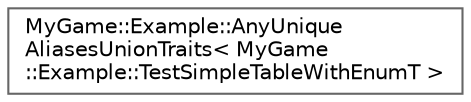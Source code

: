 digraph "Graphical Class Hierarchy"
{
 // LATEX_PDF_SIZE
  bgcolor="transparent";
  edge [fontname=Helvetica,fontsize=10,labelfontname=Helvetica,labelfontsize=10];
  node [fontname=Helvetica,fontsize=10,shape=box,height=0.2,width=0.4];
  rankdir="LR";
  Node0 [id="Node000000",label="MyGame::Example::AnyUnique\lAliasesUnionTraits\< MyGame\l::Example::TestSimpleTableWithEnumT \>",height=0.2,width=0.4,color="grey40", fillcolor="white", style="filled",URL="$structMyGame_1_1Example_1_1AnyUniqueAliasesUnionTraits_3_01MyGame_1_1Example_1_1TestSimpleTableWithEnumT_01_4.html",tooltip=" "];
}
